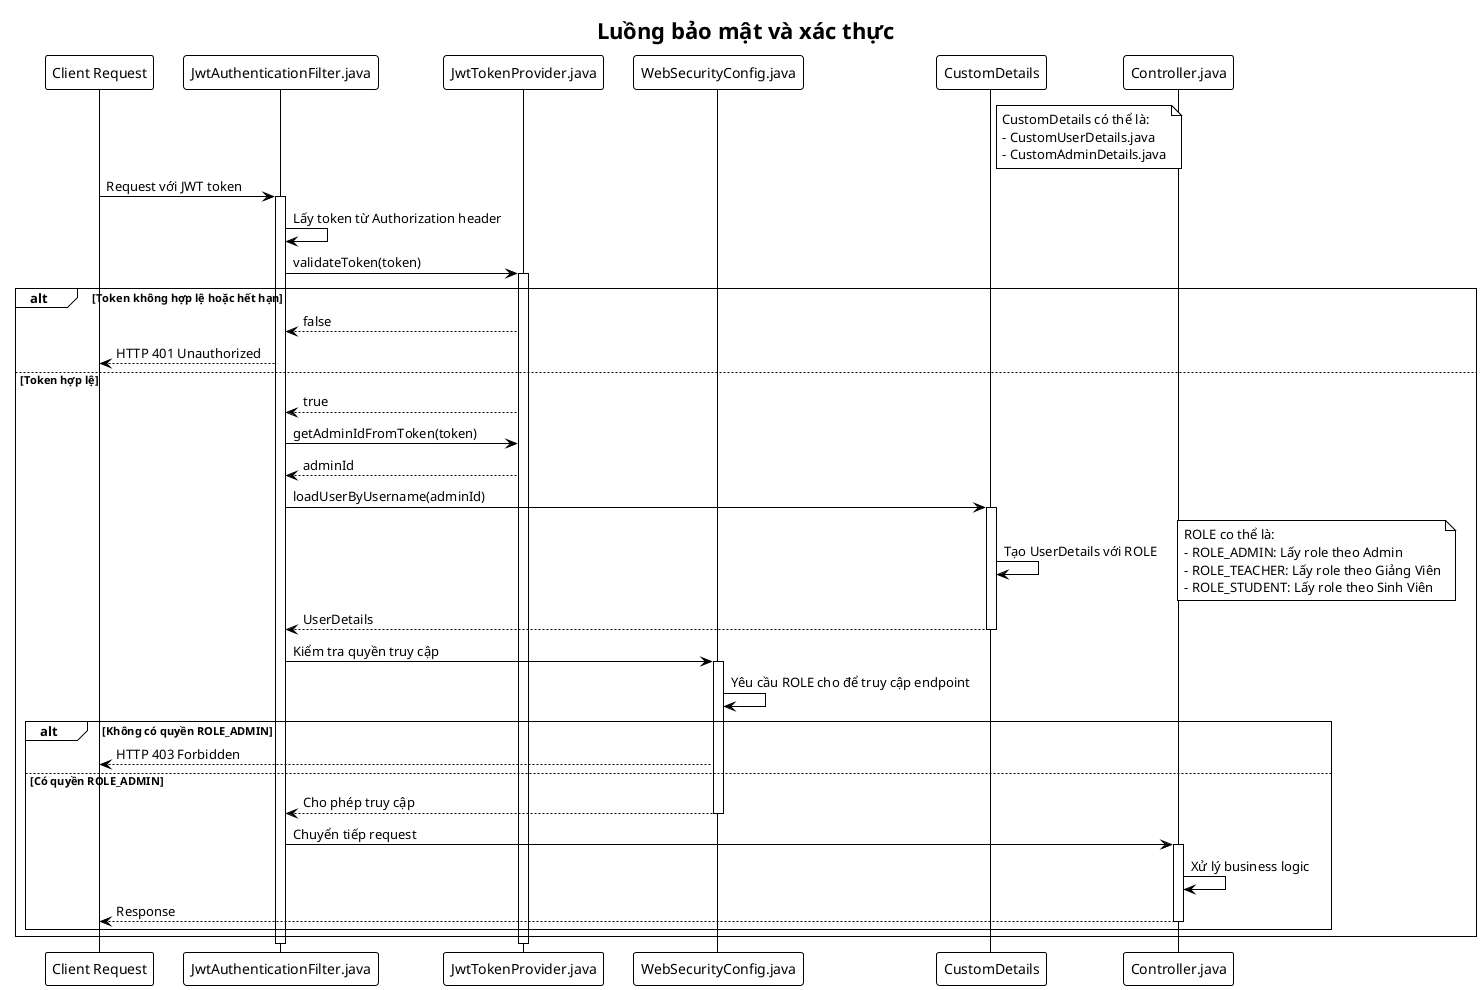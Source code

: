 @startuml
!theme plain
title Luồng bảo mật và xác thực

participant "Client Request" as client
participant "JwtAuthenticationFilter.java" as jwtFilter
participant "JwtTokenProvider.java" as jwtProvider
participant "WebSecurityConfig.java" as securityConfig
participant "CustomDetails" as Details
participant "Controller.java" as controller

  note right of Details
                CustomDetails có thể là:
                - CustomUserDetails.java
                - CustomAdminDetails.java
  end note

client -> jwtFilter: Request với JWT token
activate jwtFilter
jwtFilter -> jwtFilter: Lấy token từ Authorization header
jwtFilter -> jwtProvider: validateToken(token)
activate jwtProvider

alt Token không hợp lệ hoặc hết hạn
    jwtProvider --> jwtFilter: false
    jwtFilter --> client: HTTP 401 Unauthorized
else Token hợp lệ
    jwtProvider --> jwtFilter: true
    jwtFilter -> jwtProvider: getAdminIdFromToken(token)
    jwtProvider --> jwtFilter: adminId

    jwtFilter -> Details: loadUserByUsername(adminId)
    activate Details
    Details -> Details: Tạo UserDetails với ROLE
                note right
                ROLE co thể là:
                - ROLE_ADMIN: Lấy role theo Admin
                - ROLE_TEACHER: Lấy role theo Giảng Viên
                - ROLE_STUDENT: Lấy role theo Sinh Viên
                end note
    Details --> jwtFilter: UserDetails
    deactivate Details

    jwtFilter -> securityConfig: Kiểm tra quyền truy cập
    activate securityConfig
    securityConfig -> securityConfig: Yêu cầu ROLE cho để truy cập endpoint


    alt Không có quyền ROLE_ADMIN
        securityConfig --> client: HTTP 403 Forbidden
    else Có quyền ROLE_ADMIN
        securityConfig --> jwtFilter: Cho phép truy cập
        deactivate securityConfig
        jwtFilter -> controller: Chuyển tiếp request
        activate controller
        controller -> controller: Xử lý business logic
        controller --> client: Response
        deactivate controller
    end
end

deactivate jwtProvider
deactivate jwtFilter
@enduml